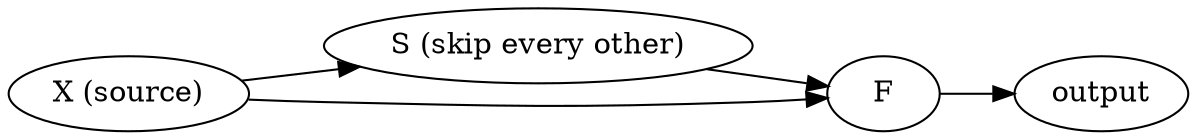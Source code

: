 digraph {
  rankdir="LR";

  "X (source)" -> "S (skip every other)" -> "F";
  "X (source)" -> "F";
  "F" -> "output";
}
